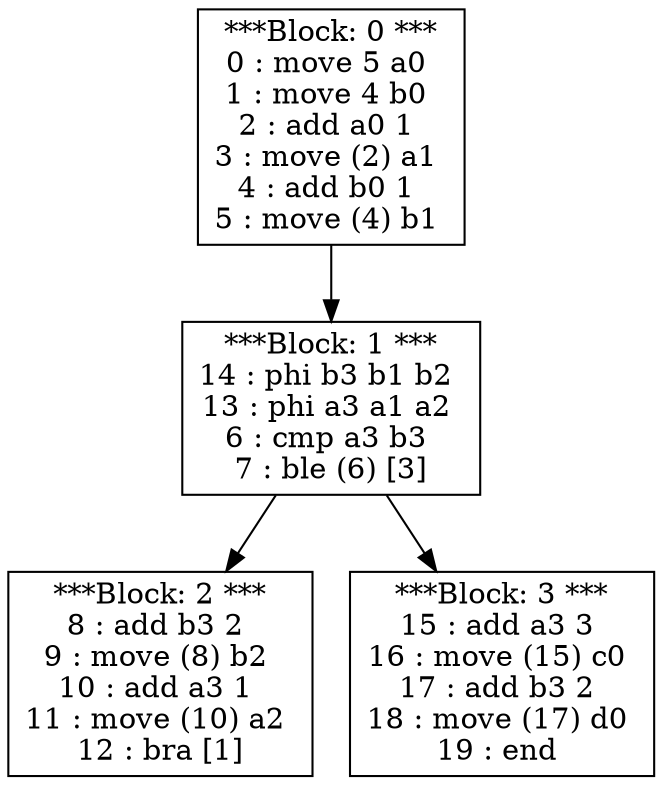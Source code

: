 digraph structs {
0 [shape=record,label="***Block: 0 ***\n0 : move 5 a0 \n1 : move 4 b0 \n2 : add a0 1 \n3 : move (2) a1 \n4 : add b0 1 \n5 : move (4) b1 \n"]
1 [shape=record,label="***Block: 1 ***\n14 : phi b3 b1 b2 \n13 : phi a3 a1 a2 \n6 : cmp a3 b3 \n7 : ble (6) [3]\n"]
2 [shape=record,label="***Block: 2 ***\n8 : add b3 2 \n9 : move (8) b2 \n10 : add a3 1 \n11 : move (10) a2 \n12 : bra [1]\n"]
3 [shape=record,label="***Block: 3 ***\n15 : add a3 3 \n16 : move (15) c0 \n17 : add b3 2 \n18 : move (17) d0 \n19 : end \n"]
0 -> 1;
1 -> 2;
1 -> 3;

}
